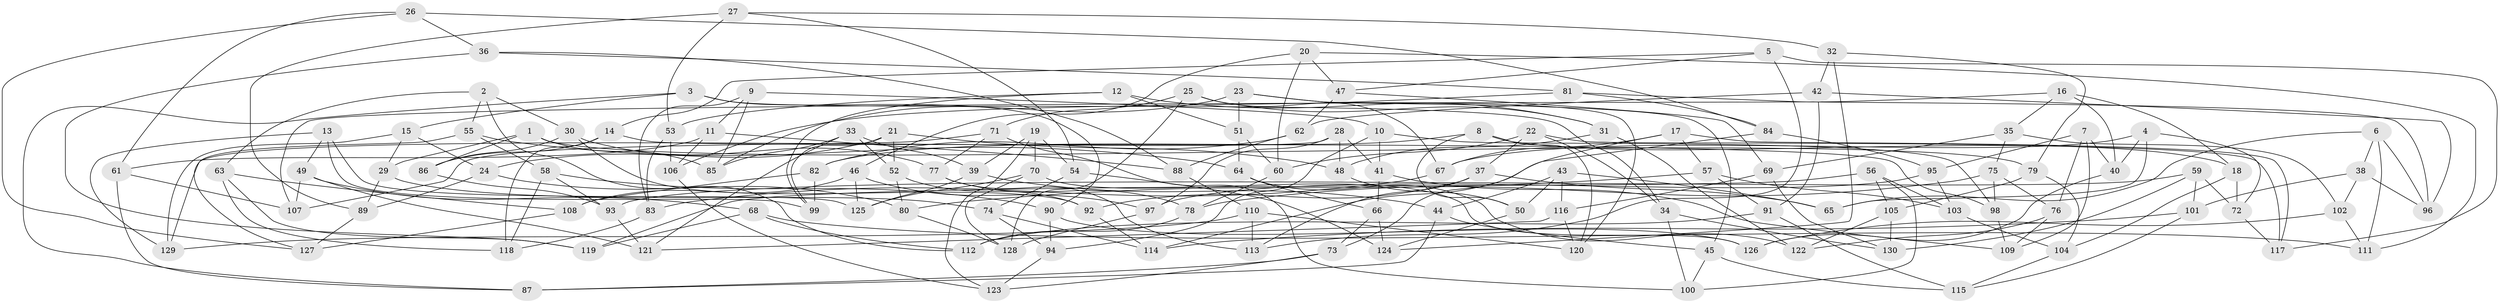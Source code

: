 // coarse degree distribution, {11: 0.07692307692307693, 10: 0.07692307692307693, 6: 0.20512820512820512, 5: 0.10256410256410256, 7: 0.07692307692307693, 17: 0.02564102564102564, 8: 0.1282051282051282, 14: 0.05128205128205128, 12: 0.02564102564102564, 18: 0.02564102564102564, 9: 0.02564102564102564, 4: 0.1794871794871795}
// Generated by graph-tools (version 1.1) at 2025/20/03/04/25 18:20:52]
// undirected, 130 vertices, 260 edges
graph export_dot {
graph [start="1"]
  node [color=gray90,style=filled];
  1;
  2;
  3;
  4;
  5;
  6;
  7;
  8;
  9;
  10;
  11;
  12;
  13;
  14;
  15;
  16;
  17;
  18;
  19;
  20;
  21;
  22;
  23;
  24;
  25;
  26;
  27;
  28;
  29;
  30;
  31;
  32;
  33;
  34;
  35;
  36;
  37;
  38;
  39;
  40;
  41;
  42;
  43;
  44;
  45;
  46;
  47;
  48;
  49;
  50;
  51;
  52;
  53;
  54;
  55;
  56;
  57;
  58;
  59;
  60;
  61;
  62;
  63;
  64;
  65;
  66;
  67;
  68;
  69;
  70;
  71;
  72;
  73;
  74;
  75;
  76;
  77;
  78;
  79;
  80;
  81;
  82;
  83;
  84;
  85;
  86;
  87;
  88;
  89;
  90;
  91;
  92;
  93;
  94;
  95;
  96;
  97;
  98;
  99;
  100;
  101;
  102;
  103;
  104;
  105;
  106;
  107;
  108;
  109;
  110;
  111;
  112;
  113;
  114;
  115;
  116;
  117;
  118;
  119;
  120;
  121;
  122;
  123;
  124;
  125;
  126;
  127;
  128;
  129;
  130;
  1 -- 29;
  1 -- 86;
  1 -- 79;
  1 -- 85;
  2 -- 112;
  2 -- 55;
  2 -- 63;
  2 -- 30;
  3 -- 90;
  3 -- 34;
  3 -- 87;
  3 -- 15;
  4 -- 40;
  4 -- 67;
  4 -- 72;
  4 -- 65;
  5 -- 47;
  5 -- 14;
  5 -- 113;
  5 -- 117;
  6 -- 111;
  6 -- 96;
  6 -- 65;
  6 -- 38;
  7 -- 95;
  7 -- 76;
  7 -- 109;
  7 -- 40;
  8 -- 82;
  8 -- 120;
  8 -- 50;
  8 -- 18;
  9 -- 83;
  9 -- 11;
  9 -- 10;
  9 -- 85;
  10 -- 98;
  10 -- 94;
  10 -- 41;
  11 -- 88;
  11 -- 61;
  11 -- 106;
  12 -- 51;
  12 -- 31;
  12 -- 53;
  12 -- 99;
  13 -- 99;
  13 -- 125;
  13 -- 129;
  13 -- 49;
  14 -- 86;
  14 -- 118;
  14 -- 98;
  15 -- 24;
  15 -- 129;
  15 -- 29;
  16 -- 35;
  16 -- 40;
  16 -- 18;
  16 -- 107;
  17 -- 57;
  17 -- 67;
  17 -- 117;
  17 -- 73;
  18 -- 72;
  18 -- 104;
  19 -- 39;
  19 -- 70;
  19 -- 123;
  19 -- 54;
  20 -- 47;
  20 -- 46;
  20 -- 60;
  20 -- 111;
  21 -- 48;
  21 -- 52;
  21 -- 24;
  21 -- 99;
  22 -- 34;
  22 -- 117;
  22 -- 60;
  22 -- 37;
  23 -- 45;
  23 -- 120;
  23 -- 85;
  23 -- 51;
  24 -- 80;
  24 -- 89;
  25 -- 31;
  25 -- 128;
  25 -- 71;
  25 -- 67;
  26 -- 127;
  26 -- 36;
  26 -- 84;
  26 -- 61;
  27 -- 54;
  27 -- 32;
  27 -- 89;
  27 -- 53;
  28 -- 41;
  28 -- 48;
  28 -- 129;
  28 -- 97;
  29 -- 89;
  29 -- 74;
  30 -- 86;
  30 -- 92;
  30 -- 77;
  31 -- 122;
  31 -- 48;
  32 -- 42;
  32 -- 79;
  32 -- 124;
  33 -- 52;
  33 -- 85;
  33 -- 121;
  33 -- 39;
  34 -- 130;
  34 -- 100;
  35 -- 75;
  35 -- 69;
  35 -- 102;
  36 -- 119;
  36 -- 88;
  36 -- 81;
  37 -- 92;
  37 -- 65;
  37 -- 113;
  38 -- 102;
  38 -- 101;
  38 -- 96;
  39 -- 125;
  39 -- 44;
  40 -- 126;
  41 -- 109;
  41 -- 66;
  42 -- 96;
  42 -- 91;
  42 -- 62;
  43 -- 116;
  43 -- 50;
  43 -- 65;
  43 -- 44;
  44 -- 87;
  44 -- 45;
  45 -- 115;
  45 -- 100;
  46 -- 108;
  46 -- 125;
  46 -- 97;
  47 -- 69;
  47 -- 62;
  48 -- 50;
  49 -- 121;
  49 -- 68;
  49 -- 107;
  50 -- 124;
  51 -- 64;
  51 -- 60;
  52 -- 92;
  52 -- 80;
  53 -- 83;
  53 -- 106;
  54 -- 124;
  54 -- 74;
  55 -- 58;
  55 -- 64;
  55 -- 127;
  56 -- 100;
  56 -- 105;
  56 -- 119;
  56 -- 103;
  57 -- 103;
  57 -- 91;
  57 -- 80;
  58 -- 118;
  58 -- 93;
  58 -- 90;
  59 -- 101;
  59 -- 72;
  59 -- 93;
  59 -- 130;
  60 -- 78;
  61 -- 107;
  61 -- 87;
  62 -- 88;
  62 -- 82;
  63 -- 118;
  63 -- 108;
  63 -- 119;
  64 -- 66;
  64 -- 122;
  66 -- 124;
  66 -- 73;
  67 -- 83;
  68 -- 111;
  68 -- 119;
  68 -- 112;
  69 -- 130;
  69 -- 116;
  70 -- 128;
  70 -- 125;
  70 -- 126;
  71 -- 100;
  71 -- 77;
  71 -- 107;
  72 -- 117;
  73 -- 87;
  73 -- 123;
  74 -- 114;
  74 -- 94;
  75 -- 76;
  75 -- 98;
  75 -- 78;
  76 -- 122;
  76 -- 109;
  77 -- 78;
  77 -- 113;
  78 -- 112;
  79 -- 104;
  79 -- 105;
  80 -- 128;
  81 -- 96;
  81 -- 106;
  81 -- 84;
  82 -- 99;
  82 -- 108;
  83 -- 118;
  84 -- 95;
  84 -- 114;
  86 -- 93;
  88 -- 110;
  89 -- 127;
  90 -- 126;
  90 -- 94;
  91 -- 115;
  91 -- 112;
  92 -- 114;
  93 -- 121;
  94 -- 123;
  95 -- 103;
  95 -- 97;
  97 -- 128;
  98 -- 109;
  101 -- 114;
  101 -- 115;
  102 -- 111;
  102 -- 126;
  103 -- 104;
  104 -- 115;
  105 -- 122;
  105 -- 130;
  106 -- 123;
  108 -- 127;
  110 -- 120;
  110 -- 129;
  110 -- 113;
  116 -- 120;
  116 -- 121;
}
